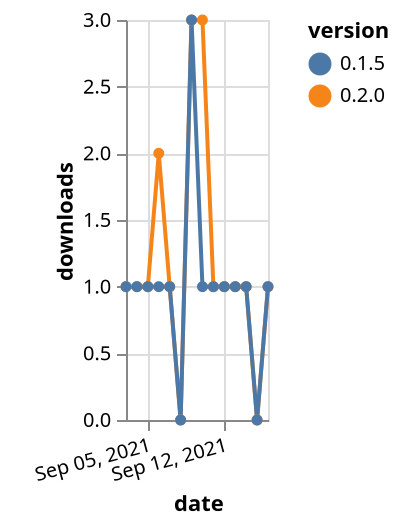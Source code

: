 {"$schema": "https://vega.github.io/schema/vega-lite/v5.json", "description": "A simple bar chart with embedded data.", "data": {"values": [{"date": "2021-09-03", "total": 179, "delta": 1, "version": "0.2.0"}, {"date": "2021-09-04", "total": 180, "delta": 1, "version": "0.2.0"}, {"date": "2021-09-05", "total": 181, "delta": 1, "version": "0.2.0"}, {"date": "2021-09-06", "total": 183, "delta": 2, "version": "0.2.0"}, {"date": "2021-09-07", "total": 184, "delta": 1, "version": "0.2.0"}, {"date": "2021-09-08", "total": 184, "delta": 0, "version": "0.2.0"}, {"date": "2021-09-09", "total": 187, "delta": 3, "version": "0.2.0"}, {"date": "2021-09-10", "total": 190, "delta": 3, "version": "0.2.0"}, {"date": "2021-09-11", "total": 191, "delta": 1, "version": "0.2.0"}, {"date": "2021-09-12", "total": 192, "delta": 1, "version": "0.2.0"}, {"date": "2021-09-13", "total": 193, "delta": 1, "version": "0.2.0"}, {"date": "2021-09-14", "total": 194, "delta": 1, "version": "0.2.0"}, {"date": "2021-09-15", "total": 194, "delta": 0, "version": "0.2.0"}, {"date": "2021-09-16", "total": 195, "delta": 1, "version": "0.2.0"}, {"date": "2021-09-03", "total": 277, "delta": 1, "version": "0.1.5"}, {"date": "2021-09-04", "total": 278, "delta": 1, "version": "0.1.5"}, {"date": "2021-09-05", "total": 279, "delta": 1, "version": "0.1.5"}, {"date": "2021-09-06", "total": 280, "delta": 1, "version": "0.1.5"}, {"date": "2021-09-07", "total": 281, "delta": 1, "version": "0.1.5"}, {"date": "2021-09-08", "total": 281, "delta": 0, "version": "0.1.5"}, {"date": "2021-09-09", "total": 284, "delta": 3, "version": "0.1.5"}, {"date": "2021-09-10", "total": 285, "delta": 1, "version": "0.1.5"}, {"date": "2021-09-11", "total": 286, "delta": 1, "version": "0.1.5"}, {"date": "2021-09-12", "total": 287, "delta": 1, "version": "0.1.5"}, {"date": "2021-09-13", "total": 288, "delta": 1, "version": "0.1.5"}, {"date": "2021-09-14", "total": 289, "delta": 1, "version": "0.1.5"}, {"date": "2021-09-15", "total": 289, "delta": 0, "version": "0.1.5"}, {"date": "2021-09-16", "total": 290, "delta": 1, "version": "0.1.5"}]}, "width": "container", "mark": {"type": "line", "point": {"filled": true}}, "encoding": {"x": {"field": "date", "type": "temporal", "timeUnit": "yearmonthdate", "title": "date", "axis": {"labelAngle": -15}}, "y": {"field": "delta", "type": "quantitative", "title": "downloads"}, "color": {"field": "version", "type": "nominal"}, "tooltip": {"field": "delta"}}}